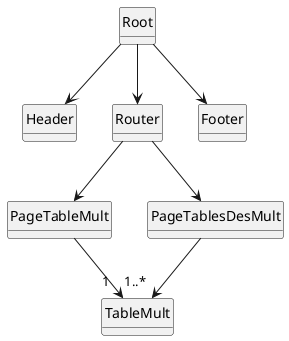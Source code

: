 @startuml table

class Root
class Header
class Router
class Footer

class TableMult
class PageTableMult


Root --> Header
Root --> Router
Root --> Footer
Router --> PageTableMult
Router --> PageTablesDesMult

PageTableMult -->"1  " TableMult
PageTablesDesMult -->"1..*  " TableMult

hide circle
hide method
@enduml
